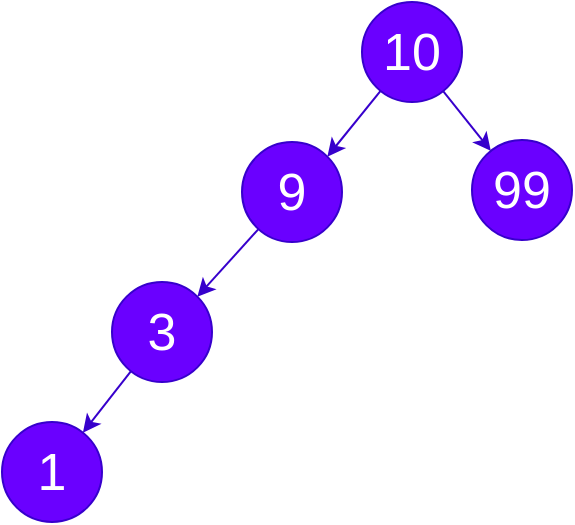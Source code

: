 <mxfile version="18.0.6" type="github">
  <diagram id="joRK9-NksgAie9dZ-h6Y" name="第 1 页">
    <mxGraphModel dx="877" dy="636" grid="1" gridSize="10" guides="1" tooltips="1" connect="1" arrows="1" fold="1" page="1" pageScale="1" pageWidth="827" pageHeight="1169" math="0" shadow="0">
      <root>
        <mxCell id="0" />
        <mxCell id="1" parent="0" />
        <mxCell id="HKJ5E1AOMavMJ8zKx0JY-6" style="rounded=0;orthogonalLoop=1;jettySize=auto;html=1;fontSize=26;entryX=1;entryY=0;entryDx=0;entryDy=0;fillColor=#6a00ff;strokeColor=#3700CC;" edge="1" parent="1" source="HKJ5E1AOMavMJ8zKx0JY-1" target="HKJ5E1AOMavMJ8zKx0JY-2">
          <mxGeometry relative="1" as="geometry">
            <mxPoint x="350" y="170" as="targetPoint" />
          </mxGeometry>
        </mxCell>
        <mxCell id="HKJ5E1AOMavMJ8zKx0JY-9" style="edgeStyle=none;rounded=0;orthogonalLoop=1;jettySize=auto;html=1;fontSize=26;fillColor=#6a00ff;strokeColor=#3700CC;" edge="1" parent="1" source="HKJ5E1AOMavMJ8zKx0JY-1" target="HKJ5E1AOMavMJ8zKx0JY-3">
          <mxGeometry relative="1" as="geometry" />
        </mxCell>
        <mxCell id="HKJ5E1AOMavMJ8zKx0JY-1" value="&lt;font style=&quot;font-size: 26px;&quot;&gt;10&lt;/font&gt;" style="ellipse;whiteSpace=wrap;html=1;aspect=fixed;fillColor=#6a00ff;fontColor=#ffffff;strokeColor=#3700CC;" vertex="1" parent="1">
          <mxGeometry x="370" y="100" width="50" height="50" as="geometry" />
        </mxCell>
        <mxCell id="HKJ5E1AOMavMJ8zKx0JY-7" style="rounded=0;orthogonalLoop=1;jettySize=auto;html=1;entryX=1;entryY=0;entryDx=0;entryDy=0;fontSize=26;fillColor=#6a00ff;strokeColor=#3700CC;" edge="1" parent="1" source="HKJ5E1AOMavMJ8zKx0JY-2" target="HKJ5E1AOMavMJ8zKx0JY-4">
          <mxGeometry relative="1" as="geometry" />
        </mxCell>
        <mxCell id="HKJ5E1AOMavMJ8zKx0JY-2" value="&lt;span style=&quot;font-size: 26px;&quot;&gt;9&lt;/span&gt;" style="ellipse;whiteSpace=wrap;html=1;aspect=fixed;fillColor=#6a00ff;fontColor=#ffffff;strokeColor=#3700CC;" vertex="1" parent="1">
          <mxGeometry x="310" y="170" width="50" height="50" as="geometry" />
        </mxCell>
        <mxCell id="HKJ5E1AOMavMJ8zKx0JY-3" value="&lt;span style=&quot;font-size: 26px;&quot;&gt;99&lt;/span&gt;" style="ellipse;whiteSpace=wrap;html=1;aspect=fixed;fillColor=#6a00ff;fontColor=#ffffff;strokeColor=#3700CC;" vertex="1" parent="1">
          <mxGeometry x="425" y="169" width="50" height="50" as="geometry" />
        </mxCell>
        <mxCell id="HKJ5E1AOMavMJ8zKx0JY-8" style="rounded=0;orthogonalLoop=1;jettySize=auto;html=1;fontSize=26;fillColor=#6a00ff;strokeColor=#3700CC;" edge="1" parent="1" source="HKJ5E1AOMavMJ8zKx0JY-4" target="HKJ5E1AOMavMJ8zKx0JY-5">
          <mxGeometry relative="1" as="geometry" />
        </mxCell>
        <mxCell id="HKJ5E1AOMavMJ8zKx0JY-4" value="&lt;span style=&quot;font-size: 26px;&quot;&gt;3&lt;/span&gt;" style="ellipse;whiteSpace=wrap;html=1;aspect=fixed;fillColor=#6a00ff;fontColor=#ffffff;strokeColor=#3700CC;" vertex="1" parent="1">
          <mxGeometry x="245" y="240" width="50" height="50" as="geometry" />
        </mxCell>
        <mxCell id="HKJ5E1AOMavMJ8zKx0JY-5" value="&lt;font style=&quot;font-size: 26px;&quot;&gt;1&lt;/font&gt;" style="ellipse;whiteSpace=wrap;html=1;aspect=fixed;fillColor=#6a00ff;fontColor=#ffffff;strokeColor=#3700CC;" vertex="1" parent="1">
          <mxGeometry x="190" y="310" width="50" height="50" as="geometry" />
        </mxCell>
      </root>
    </mxGraphModel>
  </diagram>
</mxfile>
